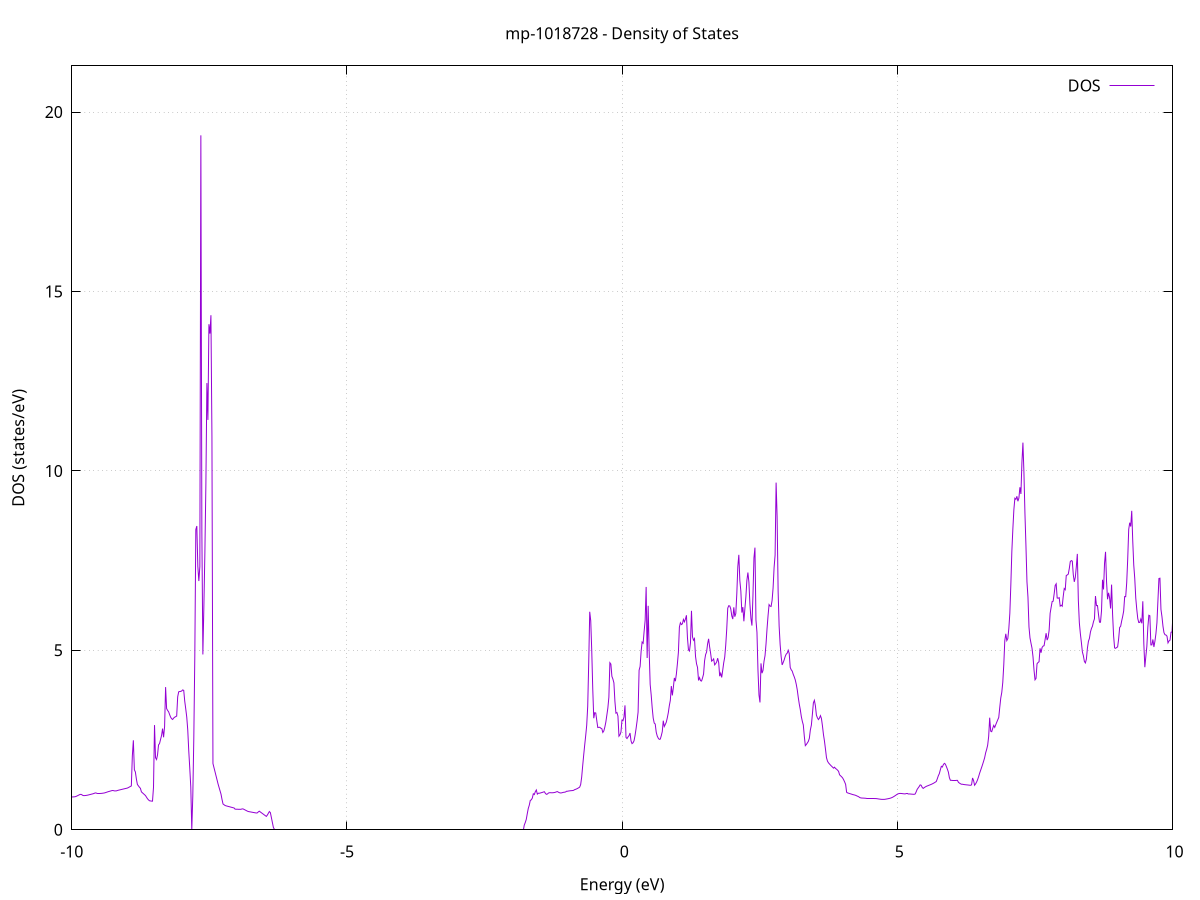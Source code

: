 set title 'mp-1018728 - Density of States'
set xlabel 'Energy (eV)'
set ylabel 'DOS (states/eV)'
set grid
set xrange [-10:10]
set yrange [0:21.287]
set xzeroaxis lt -1
set terminal png size 800,600
set output 'mp-1018728_dos_gnuplot.png'
plot '-' using 1:2 with lines title 'DOS'
-21.365700 0.000000
-21.347400 0.000000
-21.329000 0.000000
-21.310700 0.000000
-21.292400 0.000000
-21.274100 0.000000
-21.255800 0.000000
-21.237500 0.000000
-21.219200 0.000000
-21.200900 0.000000
-21.182600 0.000000
-21.164300 0.000000
-21.146000 0.000000
-21.127700 0.000000
-21.109400 0.000000
-21.091100 0.000000
-21.072800 0.000000
-21.054500 0.000000
-21.036200 0.000000
-21.017900 0.000000
-20.999500 0.000000
-20.981200 0.000000
-20.962900 0.000000
-20.944600 0.000000
-20.926300 0.000000
-20.908000 0.000000
-20.889700 0.000000
-20.871400 0.000000
-20.853100 0.000000
-20.834800 0.000000
-20.816500 0.000000
-20.798200 0.000000
-20.779900 0.000000
-20.761600 0.000000
-20.743300 0.000000
-20.725000 0.000000
-20.706700 0.000000
-20.688400 0.000000
-20.670100 0.000000
-20.651700 0.000000
-20.633400 0.000000
-20.615100 0.000000
-20.596800 0.000000
-20.578500 0.000000
-20.560200 0.000000
-20.541900 0.000000
-20.523600 0.000000
-20.505300 0.000000
-20.487000 0.000000
-20.468700 0.000000
-20.450400 0.000000
-20.432100 0.000000
-20.413800 0.000000
-20.395500 0.000000
-20.377200 0.000000
-20.358900 0.000000
-20.340600 0.000000
-20.322200 0.000000
-20.303900 0.000000
-20.285600 0.000000
-20.267300 0.000000
-20.249000 0.000000
-20.230700 0.000000
-20.212400 0.000000
-20.194100 0.000000
-20.175800 0.000000
-20.157500 0.000000
-20.139200 0.000000
-20.120900 0.000000
-20.102600 0.000000
-20.084300 0.000000
-20.066000 0.000000
-20.047700 0.000000
-20.029400 0.000000
-20.011100 0.000000
-19.992800 0.000000
-19.974400 0.000000
-19.956100 0.000000
-19.937800 0.000000
-19.919500 0.000000
-19.901200 0.000000
-19.882900 0.000000
-19.864600 0.000000
-19.846300 0.000000
-19.828000 0.000000
-19.809700 0.000000
-19.791400 0.000000
-19.773100 0.000000
-19.754800 0.000000
-19.736500 0.000000
-19.718200 0.000000
-19.699900 31.959600
-19.681600 69.234400
-19.663300 69.185500
-19.644900 76.437400
-19.626600 83.557700
-19.608300 205.511500
-19.590000 133.258900
-19.571700 0.000000
-19.553400 0.000000
-19.535100 0.000000
-19.516800 0.000000
-19.498500 0.000000
-19.480200 0.000000
-19.461900 0.000000
-19.443600 0.000000
-19.425300 0.000000
-19.407000 0.000000
-19.388700 0.000000
-19.370400 0.000000
-19.352100 0.000000
-19.333800 0.000000
-19.315400 0.000000
-19.297100 0.000000
-19.278800 0.000000
-19.260500 0.000000
-19.242200 0.000000
-19.223900 0.000000
-19.205600 0.000000
-19.187300 0.000000
-19.169000 0.000000
-19.150700 0.000000
-19.132400 0.000000
-19.114100 0.000000
-19.095800 0.000000
-19.077500 0.000000
-19.059200 0.000000
-19.040900 0.000000
-19.022600 0.000000
-19.004300 0.000000
-18.986000 0.000000
-18.967600 0.000000
-18.949300 0.000000
-18.931000 0.000000
-18.912700 0.000000
-18.894400 0.000000
-18.876100 0.000000
-18.857800 0.000000
-18.839500 0.000000
-18.821200 0.000000
-18.802900 0.000000
-18.784600 0.000000
-18.766300 0.000000
-18.748000 0.000000
-18.729700 0.000000
-18.711400 0.000000
-18.693100 0.000000
-18.674800 0.000000
-18.656500 0.000000
-18.638100 0.000000
-18.619800 0.000000
-18.601500 0.000000
-18.583200 0.000000
-18.564900 0.000000
-18.546600 0.000000
-18.528300 0.000000
-18.510000 0.000000
-18.491700 0.000000
-18.473400 0.000000
-18.455100 0.000000
-18.436800 0.000000
-18.418500 0.000000
-18.400200 0.000000
-18.381900 0.000000
-18.363600 0.000000
-18.345300 0.000000
-18.327000 0.000000
-18.308700 0.000000
-18.290300 0.000000
-18.272000 0.000000
-18.253700 0.000000
-18.235400 0.000000
-18.217100 0.000000
-18.198800 0.000000
-18.180500 0.000000
-18.162200 0.000000
-18.143900 0.000000
-18.125600 0.000000
-18.107300 0.000000
-18.089000 0.000000
-18.070700 0.000000
-18.052400 0.000000
-18.034100 0.000000
-18.015800 0.000000
-17.997500 0.000000
-17.979200 0.000000
-17.960800 0.000000
-17.942500 0.000000
-17.924200 0.000000
-17.905900 0.000000
-17.887600 0.000000
-17.869300 0.000000
-17.851000 0.000000
-17.832700 0.000000
-17.814400 0.000000
-17.796100 0.000000
-17.777800 0.000000
-17.759500 0.000000
-17.741200 0.000000
-17.722900 0.000000
-17.704600 0.000000
-17.686300 0.000000
-17.668000 0.000000
-17.649700 0.000000
-17.631400 0.000000
-17.613000 0.000000
-17.594700 0.000000
-17.576400 0.000000
-17.558100 0.000000
-17.539800 0.000000
-17.521500 0.000000
-17.503200 0.000000
-17.484900 0.000000
-17.466600 0.000000
-17.448300 0.000000
-17.430000 0.000000
-17.411700 0.000000
-17.393400 0.000000
-17.375100 0.000000
-17.356800 0.000000
-17.338500 0.000000
-17.320200 0.000000
-17.301900 0.000000
-17.283500 0.000000
-17.265200 0.000000
-17.246900 0.000000
-17.228600 0.000000
-17.210300 0.000000
-17.192000 0.000000
-17.173700 0.000000
-17.155400 0.000000
-17.137100 0.000000
-17.118800 0.000000
-17.100500 0.000000
-17.082200 0.000000
-17.063900 0.000000
-17.045600 0.000000
-17.027300 0.000000
-17.009000 0.000000
-16.990700 0.000000
-16.972400 0.000000
-16.954100 0.000000
-16.935700 0.000000
-16.917400 0.000000
-16.899100 0.000000
-16.880800 0.000000
-16.862500 0.000000
-16.844200 0.000000
-16.825900 0.000000
-16.807600 0.000000
-16.789300 0.000000
-16.771000 0.000000
-16.752700 0.000000
-16.734400 0.000000
-16.716100 0.000000
-16.697800 0.000000
-16.679500 0.000000
-16.661200 0.000000
-16.642900 0.000000
-16.624600 0.000000
-16.606200 0.000000
-16.587900 0.000000
-16.569600 0.000000
-16.551300 0.000000
-16.533000 0.000000
-16.514700 0.000000
-16.496400 0.000000
-16.478100 0.000000
-16.459800 0.000000
-16.441500 0.000000
-16.423200 0.000000
-16.404900 0.000000
-16.386600 0.000000
-16.368300 0.000000
-16.350000 0.000000
-16.331700 0.000000
-16.313400 0.000000
-16.295100 0.000000
-16.276700 0.000000
-16.258400 0.000000
-16.240100 0.000000
-16.221800 0.000000
-16.203500 0.000000
-16.185200 0.000000
-16.166900 0.000000
-16.148600 0.000000
-16.130300 0.000000
-16.112000 0.000000
-16.093700 0.000000
-16.075400 0.000000
-16.057100 0.000000
-16.038800 0.000000
-16.020500 0.000000
-16.002200 0.000000
-15.983900 0.000000
-15.965600 0.000000
-15.947300 0.000000
-15.928900 0.000000
-15.910600 0.000000
-15.892300 0.000000
-15.874000 0.000000
-15.855700 0.000000
-15.837400 0.000000
-15.819100 0.000000
-15.800800 0.000000
-15.782500 0.000000
-15.764200 0.000000
-15.745900 0.000000
-15.727600 0.000000
-15.709300 0.000000
-15.691000 0.000000
-15.672700 0.000000
-15.654400 0.000000
-15.636100 0.000000
-15.617800 0.000000
-15.599400 0.000000
-15.581100 0.000000
-15.562800 0.000000
-15.544500 0.000000
-15.526200 0.000000
-15.507900 0.000000
-15.489600 0.000000
-15.471300 0.000000
-15.453000 0.000000
-15.434700 0.000000
-15.416400 0.000000
-15.398100 0.000000
-15.379800 0.000000
-15.361500 0.000000
-15.343200 0.000000
-15.324900 0.000000
-15.306600 0.000000
-15.288300 0.000000
-15.270000 0.000000
-15.251600 0.000000
-15.233300 0.000000
-15.215000 0.000000
-15.196700 0.000000
-15.178400 0.000000
-15.160100 0.000000
-15.141800 0.000000
-15.123500 0.000000
-15.105200 0.000000
-15.086900 0.000000
-15.068600 0.000000
-15.050300 0.000000
-15.032000 0.000000
-15.013700 0.000000
-14.995400 0.000000
-14.977100 0.000000
-14.958800 0.000000
-14.940500 0.000000
-14.922100 0.000000
-14.903800 0.000000
-14.885500 0.000000
-14.867200 0.000000
-14.848900 0.000000
-14.830600 0.000000
-14.812300 0.000000
-14.794000 0.000000
-14.775700 0.000000
-14.757400 0.000000
-14.739100 0.000000
-14.720800 0.000000
-14.702500 0.000000
-14.684200 0.000000
-14.665900 0.000000
-14.647600 0.000000
-14.629300 0.000000
-14.611000 0.000000
-14.592700 0.000000
-14.574300 0.000000
-14.556000 0.000000
-14.537700 0.000000
-14.519400 0.000000
-14.501100 0.000000
-14.482800 0.000000
-14.464500 0.000000
-14.446200 0.000000
-14.427900 0.000000
-14.409600 0.000000
-14.391300 0.000000
-14.373000 0.000000
-14.354700 0.000000
-14.336400 0.000000
-14.318100 0.000000
-14.299800 0.000000
-14.281500 0.000000
-14.263200 0.000000
-14.244800 0.000000
-14.226500 0.000000
-14.208200 0.000000
-14.189900 0.000000
-14.171600 0.000000
-14.153300 0.000000
-14.135000 0.000000
-14.116700 0.000000
-14.098400 0.000000
-14.080100 0.000000
-14.061800 0.000000
-14.043500 0.000000
-14.025200 0.000000
-14.006900 0.000000
-13.988600 0.000000
-13.970300 0.000000
-13.952000 0.000000
-13.933700 0.000000
-13.915300 0.000000
-13.897000 0.000000
-13.878700 0.000000
-13.860400 0.000000
-13.842100 0.000000
-13.823800 0.000000
-13.805500 0.000000
-13.787200 0.000000
-13.768900 0.000000
-13.750600 0.000000
-13.732300 0.000000
-13.714000 0.000000
-13.695700 0.000000
-13.677400 0.000000
-13.659100 0.000000
-13.640800 0.000000
-13.622500 0.000000
-13.604200 0.000000
-13.585900 0.000000
-13.567500 0.000000
-13.549200 0.000000
-13.530900 0.000000
-13.512600 0.000000
-13.494300 0.000000
-13.476000 0.000000
-13.457700 0.000000
-13.439400 0.000000
-13.421100 0.000000
-13.402800 0.000000
-13.384500 0.000000
-13.366200 0.000000
-13.347900 0.000000
-13.329600 0.000000
-13.311300 0.000000
-13.293000 0.000000
-13.274700 0.000000
-13.256400 0.000000
-13.238000 0.000000
-13.219700 0.000000
-13.201400 0.000000
-13.183100 0.000000
-13.164800 0.000000
-13.146500 0.000000
-13.128200 0.000000
-13.109900 0.000000
-13.091600 0.000000
-13.073300 0.000000
-13.055000 0.000000
-13.036700 0.000000
-13.018400 0.000000
-13.000100 0.000000
-12.981800 0.000000
-12.963500 0.000000
-12.945200 0.000000
-12.926900 0.000000
-12.908600 0.000000
-12.890200 0.000000
-12.871900 0.000000
-12.853600 0.000000
-12.835300 0.000000
-12.817000 0.000000
-12.798700 0.000000
-12.780400 0.000000
-12.762100 0.000000
-12.743800 0.000000
-12.725500 0.000000
-12.707200 0.000000
-12.688900 0.000000
-12.670600 0.000000
-12.652300 0.000000
-12.634000 0.000000
-12.615700 0.000000
-12.597400 0.000000
-12.579100 0.000000
-12.560700 0.000000
-12.542400 0.000000
-12.524100 0.000000
-12.505800 0.000000
-12.487500 0.000000
-12.469200 0.000000
-12.450900 0.000000
-12.432600 0.000000
-12.414300 0.000000
-12.396000 0.000000
-12.377700 0.000000
-12.359400 0.000000
-12.341100 0.000000
-12.322800 0.000000
-12.304500 0.000000
-12.286200 0.000000
-12.267900 0.000000
-12.249600 0.000000
-12.231300 0.000000
-12.212900 0.000000
-12.194600 0.000000
-12.176300 0.000000
-12.158000 0.000000
-12.139700 0.000000
-12.121400 0.000000
-12.103100 0.000000
-12.084800 0.000000
-12.066500 0.000000
-12.048200 0.000000
-12.029900 0.000000
-12.011600 0.000000
-11.993300 0.000000
-11.975000 0.000000
-11.956700 0.000000
-11.938400 0.000000
-11.920100 0.000000
-11.901800 0.000000
-11.883400 0.000000
-11.865100 0.000000
-11.846800 0.000000
-11.828500 0.000000
-11.810200 0.000000
-11.791900 0.000000
-11.773600 0.000000
-11.755300 0.000000
-11.737000 0.000000
-11.718700 0.000000
-11.700400 0.000000
-11.682100 0.000000
-11.663800 0.000000
-11.645500 0.000000
-11.627200 0.000000
-11.608900 0.000000
-11.590600 0.000000
-11.572300 0.000000
-11.554000 0.000000
-11.535600 0.000000
-11.517300 0.000000
-11.499000 0.000000
-11.480700 0.000000
-11.462400 0.000000
-11.444100 0.000000
-11.425800 0.000000
-11.407500 0.000000
-11.389200 0.000000
-11.370900 0.000000
-11.352600 0.000000
-11.334300 0.000000
-11.316000 0.000000
-11.297700 0.000000
-11.279400 0.000000
-11.261100 0.000000
-11.242800 0.000000
-11.224500 0.000000
-11.206100 0.000000
-11.187800 0.000000
-11.169500 0.000000
-11.151200 0.000000
-11.132900 0.000000
-11.114600 0.000000
-11.096300 0.000000
-11.078000 0.000000
-11.059700 0.000000
-11.041400 0.000000
-11.023100 0.000000
-11.004800 0.000000
-10.986500 0.000000
-10.968200 0.000000
-10.949900 0.000000
-10.931600 0.000000
-10.913300 0.000000
-10.895000 0.000000
-10.876600 0.000000
-10.858300 0.000000
-10.840000 0.000000
-10.821700 0.000000
-10.803400 0.000000
-10.785100 0.000000
-10.766800 0.000000
-10.748500 0.000000
-10.730200 0.000000
-10.711900 0.000000
-10.693600 0.000000
-10.675300 0.000000
-10.657000 0.000000
-10.638700 0.000000
-10.620400 0.000000
-10.602100 0.000000
-10.583800 0.000000
-10.565500 0.000000
-10.547200 0.000000
-10.528800 0.000000
-10.510500 0.000000
-10.492200 0.000000
-10.473900 0.000000
-10.455600 0.000000
-10.437300 0.000000
-10.419000 0.000000
-10.400700 0.000000
-10.382400 0.000000
-10.364100 0.000000
-10.345800 0.000000
-10.327500 0.154800
-10.309200 0.490000
-10.290900 0.764200
-10.272600 0.912400
-10.254300 0.864900
-10.236000 0.854600
-10.217700 0.931000
-10.199300 0.957400
-10.181000 0.934100
-10.162700 0.889900
-10.144400 0.871800
-10.126100 0.888000
-10.107800 0.904200
-10.089500 0.920900
-10.071200 0.943000
-10.052900 0.962800
-10.034600 0.956900
-10.016300 0.933200
-9.998000 0.914900
-9.979700 0.915200
-9.961400 0.917300
-9.943100 0.919800
-9.924800 0.928100
-9.906500 0.941200
-9.888200 0.955300
-9.869900 0.969300
-9.851500 0.983400
-9.833200 0.987200
-9.814900 0.973500
-9.796600 0.955200
-9.778300 0.951400
-9.760000 0.953900
-9.741700 0.957400
-9.723400 0.961700
-9.705100 0.967600
-9.686800 0.974800
-9.668500 0.982000
-9.650200 0.989200
-9.631900 0.996400
-9.613600 1.003600
-9.595300 1.013400
-9.577000 1.025200
-9.558700 1.024600
-9.540400 1.013400
-9.522000 1.009900
-9.503700 1.010900
-9.485400 1.011900
-9.467100 1.013500
-9.448800 1.016700
-9.430500 1.020700
-9.412200 1.025100
-9.393900 1.032300
-9.375600 1.042000
-9.357300 1.051700
-9.339000 1.060800
-9.320700 1.069100
-9.302400 1.077300
-9.284100 1.085400
-9.265800 1.093600
-9.247500 1.093500
-9.229200 1.084500
-9.210900 1.082400
-9.192600 1.083300
-9.174200 1.093000
-9.155900 1.101200
-9.137600 1.108000
-9.119300 1.114800
-9.101000 1.121700
-9.082700 1.128500
-9.064400 1.135300
-9.046100 1.141900
-9.027800 1.148500
-9.009500 1.155100
-8.991200 1.161900
-8.972900 1.174600
-8.954600 1.190800
-8.936300 1.206900
-8.918000 1.221100
-8.899700 2.062400
-8.881400 2.493300
-8.863100 1.672700
-8.844700 1.610600
-8.826400 1.414900
-8.808100 1.263300
-8.789800 1.224300
-8.771500 1.186700
-8.753200 1.155200
-8.734900 1.056500
-8.716600 1.030900
-8.698300 1.005300
-8.680000 0.979800
-8.661700 0.954200
-8.643400 0.910100
-8.625100 0.866100
-8.606800 0.834000
-8.588500 0.809000
-8.570200 0.803900
-8.551900 0.798800
-8.533600 0.797800
-8.515200 1.183300
-8.496900 2.918100
-8.478600 2.008400
-8.460300 1.957300
-8.442000 2.087300
-8.423700 2.364000
-8.405400 2.404500
-8.387100 2.517100
-8.368800 2.628100
-8.350500 2.818900
-8.332200 2.577700
-8.313900 2.872400
-8.295600 3.976400
-8.277300 3.378000
-8.259000 3.325800
-8.240700 3.287300
-8.222400 3.209700
-8.204100 3.137600
-8.185800 3.094300
-8.167400 3.073700
-8.149100 3.113200
-8.130800 3.136800
-8.112500 3.152600
-8.094200 3.168600
-8.075900 3.705100
-8.057600 3.844500
-8.039300 3.852800
-8.021000 3.855800
-8.002700 3.868200
-7.984400 3.898100
-7.966100 3.884000
-7.947800 3.584000
-7.929500 3.369200
-7.911200 3.139300
-7.892900 2.780400
-7.874600 2.194500
-7.856300 1.715600
-7.837900 1.190700
-7.819600 0.000500
-7.801300 0.940800
-7.783000 2.554900
-7.764700 4.842600
-7.746400 8.367800
-7.728100 8.464200
-7.709800 7.341800
-7.691500 6.932000
-7.673200 7.334300
-7.654900 19.352200
-7.636600 8.303800
-7.618300 4.884600
-7.600000 6.230200
-7.581700 7.725600
-7.563400 9.643200
-7.545100 12.447300
-7.526800 11.420800
-7.508500 14.088300
-7.490100 13.826600
-7.471800 14.338600
-7.453500 10.956500
-7.435200 1.846800
-7.416900 1.734600
-7.398600 1.622300
-7.380300 1.510100
-7.362000 1.397700
-7.343700 1.285500
-7.325400 1.186700
-7.307100 1.090300
-7.288800 0.993900
-7.270500 0.845900
-7.252200 0.719100
-7.233900 0.698300
-7.215600 0.677600
-7.197300 0.667600
-7.179000 0.660000
-7.160600 0.652400
-7.142300 0.644800
-7.124000 0.637200
-7.105700 0.629700
-7.087400 0.622100
-7.069100 0.614500
-7.050800 0.606900
-7.032500 0.574200
-7.014200 0.573300
-6.995900 0.572300
-6.977600 0.571400
-6.959300 0.570400
-6.941000 0.569500
-6.922700 0.572700
-6.904400 0.582200
-6.886100 0.580300
-6.867800 0.565700
-6.849500 0.551200
-6.831200 0.536600
-6.812800 0.522000
-6.794500 0.509100
-6.776200 0.503900
-6.757900 0.498700
-6.739600 0.493500
-6.721300 0.488300
-6.703000 0.483000
-6.684700 0.477800
-6.666400 0.472600
-6.648100 0.467400
-6.629800 0.470300
-6.611500 0.497000
-6.593200 0.518000
-6.574900 0.497200
-6.556600 0.476400
-6.538300 0.455600
-6.520000 0.434800
-6.501700 0.414000
-6.483300 0.393200
-6.465000 0.372400
-6.446700 0.410000
-6.428400 0.459200
-6.410100 0.508400
-6.391800 0.478300
-6.373500 0.340500
-6.355200 0.202700
-6.336900 0.064900
-6.318600 0.000000
-6.300300 0.000000
-6.282000 0.000000
-6.263700 0.000000
-6.245400 0.000000
-6.227100 0.000000
-6.208800 0.000000
-6.190500 0.000000
-6.172200 0.000000
-6.153900 0.000000
-6.135500 0.000000
-6.117200 0.000000
-6.098900 0.000000
-6.080600 0.000000
-6.062300 0.000000
-6.044000 0.000000
-6.025700 0.000000
-6.007400 0.000000
-5.989100 0.000000
-5.970800 0.000000
-5.952500 0.000000
-5.934200 0.000000
-5.915900 0.000000
-5.897600 0.000000
-5.879300 0.000000
-5.861000 0.000000
-5.842700 0.000000
-5.824400 0.000000
-5.806000 0.000000
-5.787700 0.000000
-5.769400 0.000000
-5.751100 0.000000
-5.732800 0.000000
-5.714500 0.000000
-5.696200 0.000000
-5.677900 0.000000
-5.659600 0.000000
-5.641300 0.000000
-5.623000 0.000000
-5.604700 0.000000
-5.586400 0.000000
-5.568100 0.000000
-5.549800 0.000000
-5.531500 0.000000
-5.513200 0.000000
-5.494900 0.000000
-5.476500 0.000000
-5.458200 0.000000
-5.439900 0.000000
-5.421600 0.000000
-5.403300 0.000000
-5.385000 0.000000
-5.366700 0.000000
-5.348400 0.000000
-5.330100 0.000000
-5.311800 0.000000
-5.293500 0.000000
-5.275200 0.000000
-5.256900 0.000000
-5.238600 0.000000
-5.220300 0.000000
-5.202000 0.000000
-5.183700 0.000000
-5.165400 0.000000
-5.147100 0.000000
-5.128700 0.000000
-5.110400 0.000000
-5.092100 0.000000
-5.073800 0.000000
-5.055500 0.000000
-5.037200 0.000000
-5.018900 0.000000
-5.000600 0.000000
-4.982300 0.000000
-4.964000 0.000000
-4.945700 0.000000
-4.927400 0.000000
-4.909100 0.000000
-4.890800 0.000000
-4.872500 0.000000
-4.854200 0.000000
-4.835900 0.000000
-4.817600 0.000000
-4.799200 0.000000
-4.780900 0.000000
-4.762600 0.000000
-4.744300 0.000000
-4.726000 0.000000
-4.707700 0.000000
-4.689400 0.000000
-4.671100 0.000000
-4.652800 0.000000
-4.634500 0.000000
-4.616200 0.000000
-4.597900 0.000000
-4.579600 0.000000
-4.561300 0.000000
-4.543000 0.000000
-4.524700 0.000000
-4.506400 0.000000
-4.488100 0.000000
-4.469800 0.000000
-4.451400 0.000000
-4.433100 0.000000
-4.414800 0.000000
-4.396500 0.000000
-4.378200 0.000000
-4.359900 0.000000
-4.341600 0.000000
-4.323300 0.000000
-4.305000 0.000000
-4.286700 0.000000
-4.268400 0.000000
-4.250100 0.000000
-4.231800 0.000000
-4.213500 0.000000
-4.195200 0.000000
-4.176900 0.000000
-4.158600 0.000000
-4.140300 0.000000
-4.121900 0.000000
-4.103600 0.000000
-4.085300 0.000000
-4.067000 0.000000
-4.048700 0.000000
-4.030400 0.000000
-4.012100 0.000000
-3.993800 0.000000
-3.975500 0.000000
-3.957200 0.000000
-3.938900 0.000000
-3.920600 0.000000
-3.902300 0.000000
-3.884000 0.000000
-3.865700 0.000000
-3.847400 0.000000
-3.829100 0.000000
-3.810800 0.000000
-3.792500 0.000000
-3.774100 0.000000
-3.755800 0.000000
-3.737500 0.000000
-3.719200 0.000000
-3.700900 0.000000
-3.682600 0.000000
-3.664300 0.000000
-3.646000 0.000000
-3.627700 0.000000
-3.609400 0.000000
-3.591100 0.000000
-3.572800 0.000000
-3.554500 0.000000
-3.536200 0.000000
-3.517900 0.000000
-3.499600 0.000000
-3.481300 0.000000
-3.463000 0.000000
-3.444600 0.000000
-3.426300 0.000000
-3.408000 0.000000
-3.389700 0.000000
-3.371400 0.000000
-3.353100 0.000000
-3.334800 0.000000
-3.316500 0.000000
-3.298200 0.000000
-3.279900 0.000000
-3.261600 0.000000
-3.243300 0.000000
-3.225000 0.000000
-3.206700 0.000000
-3.188400 0.000000
-3.170100 0.000000
-3.151800 0.000000
-3.133500 0.000000
-3.115100 0.000000
-3.096800 0.000000
-3.078500 0.000000
-3.060200 0.000000
-3.041900 0.000000
-3.023600 0.000000
-3.005300 0.000000
-2.987000 0.000000
-2.968700 0.000000
-2.950400 0.000000
-2.932100 0.000000
-2.913800 0.000000
-2.895500 0.000000
-2.877200 0.000000
-2.858900 0.000000
-2.840600 0.000000
-2.822300 0.000000
-2.804000 0.000000
-2.785700 0.000000
-2.767300 0.000000
-2.749000 0.000000
-2.730700 0.000000
-2.712400 0.000000
-2.694100 0.000000
-2.675800 0.000000
-2.657500 0.000000
-2.639200 0.000000
-2.620900 0.000000
-2.602600 0.000000
-2.584300 0.000000
-2.566000 0.000000
-2.547700 0.000000
-2.529400 0.000000
-2.511100 0.000000
-2.492800 0.000000
-2.474500 0.000000
-2.456200 0.000000
-2.437800 0.000000
-2.419500 0.000000
-2.401200 0.000000
-2.382900 0.000000
-2.364600 0.000000
-2.346300 0.000000
-2.328000 0.000000
-2.309700 0.000000
-2.291400 0.000000
-2.273100 0.000000
-2.254800 0.000000
-2.236500 0.000000
-2.218200 0.000000
-2.199900 0.000000
-2.181600 0.000000
-2.163300 0.000000
-2.145000 0.000000
-2.126700 0.000000
-2.108400 0.000000
-2.090000 0.000000
-2.071700 0.000000
-2.053400 0.000000
-2.035100 0.000000
-2.016800 0.000000
-1.998500 0.000000
-1.980200 0.000000
-1.961900 0.000000
-1.943600 0.000000
-1.925300 0.000000
-1.907000 0.000000
-1.888700 0.000000
-1.870400 0.000000
-1.852100 0.000000
-1.833800 0.000000
-1.815500 0.000000
-1.797200 0.000000
-1.778900 0.128300
-1.760500 0.201200
-1.742200 0.288600
-1.723900 0.447700
-1.705600 0.594800
-1.687300 0.685100
-1.669000 0.819000
-1.650700 0.834900
-1.632400 0.883000
-1.614100 1.002700
-1.595800 0.982100
-1.577500 1.061600
-1.559200 1.109200
-1.540900 0.993800
-1.522600 1.019100
-1.504300 1.018200
-1.486000 1.025200
-1.467700 1.033500
-1.449400 1.041500
-1.431100 1.052600
-1.412700 1.059700
-1.394400 1.013500
-1.376100 0.987600
-1.357800 0.996700
-1.339500 1.023900
-1.321200 1.032300
-1.302900 1.033000
-1.284600 1.030900
-1.266300 1.031500
-1.248000 1.033900
-1.229700 1.039300
-1.211400 1.046100
-1.193100 1.058300
-1.174800 1.063500
-1.156500 1.044800
-1.138200 1.032500
-1.119900 1.025800
-1.101600 1.028000
-1.083200 1.036100
-1.064900 1.044100
-1.046600 1.047100
-1.028300 1.053300
-1.010000 1.073000
-0.991700 1.074300
-0.973400 1.080400
-0.955100 1.084600
-0.936800 1.088000
-0.918500 1.090900
-0.900200 1.092600
-0.881900 1.099500
-0.863600 1.118000
-0.845300 1.127800
-0.827000 1.139200
-0.808700 1.153700
-0.790400 1.170200
-0.772100 1.188100
-0.753800 1.259200
-0.735400 1.466700
-0.717100 1.781600
-0.698800 2.080300
-0.680500 2.360600
-0.662200 2.623800
-0.643900 2.912300
-0.625600 3.443600
-0.607300 4.655000
-0.589000 6.074800
-0.570700 5.826200
-0.552400 4.995600
-0.534100 3.923600
-0.515800 3.108400
-0.497500 3.262900
-0.479200 3.253600
-0.460900 3.042800
-0.442600 2.849600
-0.424300 2.855100
-0.405900 2.856300
-0.387600 2.830200
-0.369300 2.816400
-0.351000 2.712200
-0.332700 2.755000
-0.314400 2.861800
-0.296100 3.002000
-0.277800 3.197100
-0.259500 3.394100
-0.241200 3.693200
-0.222900 4.656000
-0.204600 4.616700
-0.186300 4.275000
-0.168000 4.200700
-0.149700 4.094100
-0.131400 3.579800
-0.113100 3.250400
-0.094800 3.266500
-0.076400 3.167600
-0.058100 2.607700
-0.039800 2.645200
-0.021500 2.724200
-0.003200 3.055600
0.015100 3.040000
0.033400 3.142000
0.051700 3.466600
0.070000 2.573200
0.088300 2.542600
0.106600 2.586900
0.124900 2.622200
0.143200 2.695800
0.161500 2.475100
0.179800 2.401200
0.198100 2.424100
0.216400 2.481600
0.234700 2.629900
0.253000 2.817500
0.271400 3.030100
0.289700 3.278700
0.308000 4.446000
0.326300 4.551100
0.344600 4.967000
0.362900 5.231000
0.381200 5.198200
0.399500 5.532500
0.417800 5.831300
0.436100 6.766700
0.454400 4.786400
0.472700 6.240600
0.491000 4.973200
0.509300 4.050800
0.527600 3.758800
0.545900 3.401800
0.564200 3.113200
0.582500 2.974800
0.600900 2.947500
0.619200 2.719200
0.637500 2.612100
0.655800 2.554000
0.674100 2.519800
0.692400 2.525800
0.710700 2.617300
0.729000 2.734500
0.747300 3.039300
0.765600 2.877300
0.783900 2.933600
0.802200 2.998500
0.820500 3.119700
0.838800 3.263200
0.857100 3.457500
0.875400 3.606500
0.893700 4.005100
0.912000 3.743700
0.930300 3.962300
0.948700 4.231400
0.967000 4.140200
0.985300 4.340800
1.003600 4.621900
1.021900 4.941300
1.040200 5.646400
1.058500 5.770100
1.076800 5.718600
1.095100 5.739700
1.113400 5.861200
1.131700 5.793600
1.150000 5.870600
1.168300 5.977200
1.186600 5.353900
1.204900 5.013800
1.223200 4.980500
1.241500 5.211500
1.259800 6.101900
1.278200 5.376800
1.296500 5.281500
1.314800 5.328300
1.333100 4.834600
1.351400 4.626400
1.369700 4.524300
1.388000 4.161500
1.406300 4.239800
1.424600 4.154300
1.442900 4.144700
1.461200 4.233600
1.479500 4.339900
1.497800 4.707300
1.516100 4.879300
1.534400 4.952400
1.552700 5.181300
1.571000 5.321600
1.589300 5.099200
1.607600 4.918800
1.626000 4.699800
1.644300 4.725600
1.662600 4.762000
1.680900 4.595100
1.699200 4.628600
1.717500 4.675400
1.735800 4.781100
1.754100 4.659400
1.772400 4.280100
1.790700 4.363000
1.809000 4.245100
1.827300 4.444000
1.845600 4.654100
1.863900 4.811200
1.882200 5.145200
1.900500 5.592900
1.918800 6.175400
1.937100 6.244200
1.955500 6.235600
1.973800 6.154500
1.992100 5.958500
2.010400 5.871300
2.028700 6.198600
2.047000 5.937800
2.065300 6.026600
2.083600 6.585600
2.101900 7.336000
2.120200 7.662100
2.138500 6.944000
2.156800 6.651400
2.175100 6.052600
2.193400 6.205200
2.211700 5.810000
2.230000 6.156900
2.248300 6.492800
2.266600 6.951700
2.285000 7.168000
2.303300 6.899800
2.321600 6.288400
2.339900 5.889900
2.358200 5.690200
2.376500 6.506100
2.394800 7.576800
2.413100 7.862200
2.431400 5.845700
2.449700 5.502100
2.468000 4.447500
2.486300 3.756800
2.504600 3.548400
2.522900 4.637700
2.541200 4.363400
2.559500 4.439000
2.577800 4.694400
2.596100 4.851300
2.614400 5.179800
2.632800 5.603800
2.651100 5.965200
2.669400 6.274400
2.687700 6.234000
2.706000 6.222800
2.724300 6.388000
2.742600 6.734800
2.760900 7.306900
2.779200 7.651700
2.797500 9.674100
2.815800 8.726200
2.834100 6.647600
2.852400 5.678800
2.870700 5.164700
2.889000 4.827300
2.907300 4.594200
2.925600 4.660200
2.943900 4.732700
2.962300 4.827700
2.980600 4.893300
2.998900 4.921300
3.017200 5.002900
3.035500 4.917200
3.053800 4.523200
3.072100 4.458800
3.090400 4.421100
3.108700 4.332300
3.127000 4.261800
3.145300 4.178300
3.163600 4.055300
3.181900 3.898100
3.200200 3.687800
3.218500 3.501600
3.236800 3.349400
3.255100 3.159400
3.273400 3.024300
3.291700 2.921200
3.310100 2.603300
3.328400 2.344200
3.346700 2.376100
3.365000 2.418800
3.383300 2.463800
3.401600 2.550000
3.419900 2.783700
3.438200 2.915100
3.456500 3.215300
3.474800 3.536500
3.493100 3.607600
3.511400 3.455200
3.529700 3.195300
3.548000 3.120000
3.566300 3.071200
3.584600 3.109800
3.602900 3.180100
3.621200 3.101300
3.639600 2.894500
3.657900 2.653500
3.676200 2.471200
3.694500 2.248200
3.712800 2.009500
3.731100 1.912300
3.749400 1.865000
3.767700 1.832700
3.786000 1.802000
3.804300 1.773300
3.822600 1.746600
3.840900 1.717400
3.859200 1.743800
3.877500 1.707900
3.895800 1.688500
3.914100 1.661200
3.932400 1.628200
3.950700 1.532300
3.969000 1.504700
3.987400 1.477400
4.005700 1.446000
4.024000 1.395700
4.042300 1.334700
4.060600 1.265800
4.078900 1.044400
4.097200 1.027000
4.115500 1.018200
4.133800 1.009400
4.152100 1.000300
4.170400 0.991500
4.188700 0.981500
4.207000 0.974900
4.225300 0.967900
4.243600 0.959100
4.261900 0.945400
4.280200 0.933200
4.298500 0.920300
4.316900 0.897500
4.335200 0.888900
4.353500 0.884200
4.371800 0.883300
4.390100 0.881800
4.408400 0.879700
4.426700 0.877700
4.445000 0.872500
4.463300 0.872600
4.481600 0.872700
4.499900 0.872600
4.518200 0.872400
4.536500 0.871900
4.554800 0.871300
4.573100 0.871000
4.591400 0.870300
4.609700 0.869300
4.628000 0.867000
4.646300 0.861900
4.664700 0.857600
4.683000 0.853400
4.701300 0.849800
4.719600 0.847400
4.737900 0.846800
4.756200 0.846400
4.774500 0.849400
4.792800 0.854100
4.811100 0.859500
4.829400 0.864700
4.847700 0.871100
4.866000 0.877600
4.884300 0.886500
4.902600 0.898000
4.920900 0.912100
4.939200 0.928800
4.957500 0.947000
4.975800 0.966600
4.994200 0.986200
5.012500 1.000700
5.030800 1.009800
5.049100 1.013400
5.067400 1.011900
5.085700 1.008800
5.104000 1.004900
5.122300 1.001500
5.140600 0.999500
5.158900 0.998200
5.177200 0.998100
5.195500 0.998600
5.213800 0.998200
5.232100 0.996800
5.250400 0.994500
5.268700 0.991600
5.287000 0.989400
5.305300 0.987700
5.323700 0.996900
5.342000 1.055300
5.360300 1.125500
5.378600 1.165200
5.396900 1.204200
5.415200 1.251100
5.433500 1.239900
5.451800 1.181000
5.470100 1.152800
5.488400 1.174700
5.506700 1.192600
5.525000 1.208400
5.543300 1.220800
5.561600 1.231300
5.579900 1.243000
5.598200 1.254000
5.616500 1.265500
5.634800 1.278500
5.653100 1.293100
5.671500 1.309200
5.689800 1.326900
5.708100 1.345300
5.726400 1.421100
5.744700 1.504000
5.763000 1.563700
5.781300 1.669800
5.799600 1.768100
5.817900 1.748300
5.836200 1.814000
5.854500 1.850900
5.872800 1.830100
5.891100 1.761500
5.909400 1.690000
5.927700 1.606600
5.946000 1.452600
5.964300 1.378900
5.982600 1.377800
6.001000 1.374600
6.019300 1.372100
6.037600 1.370500
6.055900 1.370500
6.074200 1.377200
6.092500 1.376400
6.110800 1.322100
6.129100 1.300600
6.147400 1.282800
6.165700 1.268500
6.184000 1.268600
6.202300 1.263000
6.220600 1.258300
6.238900 1.254900
6.257200 1.251900
6.275500 1.249000
6.293800 1.245500
6.312100 1.242300
6.330400 1.239400
6.348800 1.251700
6.367100 1.443800
6.385400 1.373500
6.403700 1.241000
6.422000 1.277900
6.440300 1.329700
6.458600 1.396300
6.476900 1.479900
6.495200 1.575000
6.513500 1.656900
6.531800 1.738200
6.550100 1.823100
6.568400 1.913300
6.586700 2.008400
6.605000 2.144500
6.623300 2.238800
6.641600 2.358200
6.659900 2.602000
6.678300 3.123500
6.696600 2.748200
6.714900 2.733200
6.733200 2.825300
6.751500 2.908400
6.769800 2.852700
6.788100 2.926700
6.806400 2.995800
6.824700 3.063700
6.843000 3.129700
6.861300 3.409400
6.879600 3.670900
6.897900 3.827500
6.916200 4.105500
6.934500 4.603700
6.952800 5.270900
6.971100 5.461000
6.989400 5.272300
7.007700 5.327000
7.026100 5.606700
7.044400 6.033900
7.062700 6.832100
7.081000 7.757300
7.099300 8.382900
7.117600 8.914600
7.135900 9.238500
7.154200 9.208300
7.172500 9.293600
7.190800 9.155300
7.209100 9.243900
7.227400 9.545200
7.245700 9.357800
7.264000 10.234700
7.282300 10.789100
7.300600 9.949800
7.318900 8.815500
7.337200 7.915400
7.355600 6.910600
7.373900 6.479800
7.392200 5.654200
7.410500 5.348200
7.428800 5.199700
7.447100 5.062500
7.465400 4.820600
7.483700 4.450800
7.502000 4.178100
7.520300 4.218400
7.538600 4.625700
7.556900 4.660900
7.575200 4.682300
7.593500 5.055700
7.611800 4.933900
7.630100 5.079500
7.648400 5.118300
7.666700 5.129800
7.685100 5.299500
7.703400 5.478100
7.721700 5.285300
7.740000 5.356700
7.758300 5.557400
7.776600 6.031900
7.794900 6.200100
7.813200 6.359200
7.831500 6.369300
7.849800 6.574700
7.868100 6.807300
7.886400 6.853800
7.904700 6.458100
7.923000 6.452600
7.941300 6.468100
7.959600 6.232100
7.977900 6.257900
7.996200 6.229800
8.014500 6.502400
8.032900 6.722800
8.051200 6.690100
8.069500 7.085300
8.087800 7.101300
8.106100 7.123400
8.124400 7.275800
8.142700 7.473300
8.161000 7.501200
8.179300 7.486600
8.197600 7.104700
8.215900 6.908900
8.234200 7.035400
8.252500 7.330700
8.270800 7.687500
8.289100 6.397000
8.307400 5.767400
8.325700 5.465200
8.344000 5.225200
8.362400 4.957800
8.380700 4.849100
8.399000 4.690500
8.417300 4.649100
8.435600 4.755900
8.453900 5.059200
8.472200 5.249800
8.490500 5.334000
8.508800 5.508500
8.527100 5.608500
8.545400 5.672200
8.563700 5.795000
8.582000 5.877800
8.600300 6.513200
8.618600 6.246800
8.636900 6.248700
8.655200 6.002000
8.673500 5.785500
8.691800 5.783700
8.710200 6.103600
8.728500 6.966500
8.746800 6.698000
8.765100 7.425200
8.783400 7.745400
8.801700 6.913300
8.820000 6.423400
8.838300 6.603700
8.856600 6.470300
8.874900 6.165700
8.893200 6.830800
8.911500 6.003800
8.929800 5.403600
8.948100 5.067700
8.966400 5.055900
8.984700 5.079500
9.003000 5.095400
9.021300 5.315700
9.039700 5.637100
9.058000 5.671000
9.076300 5.818000
9.094600 5.942800
9.112900 6.097200
9.131200 6.499300
9.149500 6.495300
9.167800 6.881300
9.186100 7.538000
9.204400 8.371200
9.222700 8.557400
9.241000 8.451000
9.259300 8.887400
9.277600 8.050700
9.295900 7.379100
9.314200 7.004400
9.332500 6.457500
9.350800 6.142600
9.369100 5.883800
9.387500 5.775000
9.405800 5.778900
9.424100 5.870000
9.442400 5.753100
9.460700 6.367900
9.479000 5.189400
9.497300 4.530300
9.515600 4.830900
9.533900 5.109400
9.552200 5.648600
9.570500 5.977800
9.588800 5.964100
9.607100 5.152000
9.625400 5.151400
9.643700 5.303800
9.662000 5.093800
9.680300 5.250500
9.698600 5.461100
9.717000 5.766600
9.735300 6.386800
9.753600 7.002400
9.771900 7.010600
9.790200 6.141800
9.808500 5.940100
9.826800 5.673700
9.845100 5.492500
9.863400 5.435500
9.881700 5.426900
9.900000 5.395300
9.918300 5.208100
9.936600 5.261900
9.954900 5.282500
9.973200 5.504400
9.991500 5.511300
10.009800 6.055000
10.028100 5.766700
10.046400 5.615400
10.064800 5.523000
10.083100 5.606700
10.101400 5.672800
10.119700 5.696900
10.138000 5.665500
10.156300 5.401800
10.174600 5.138500
10.192900 4.923000
10.211200 4.608200
10.229500 5.223800
10.247800 4.320900
10.266100 4.186500
10.284400 4.029700
10.302700 3.988900
10.321000 4.126700
10.339300 3.845600
10.357600 4.039600
10.375900 4.802300
10.394300 5.156100
10.412600 5.077400
10.430900 4.912700
10.449200 3.390600
10.467500 2.302200
10.485800 1.699200
10.504100 1.344600
10.522400 1.406300
10.540700 1.501700
10.559000 1.706700
10.577300 1.912500
10.595600 1.679200
10.613900 1.591000
10.632200 1.377900
10.650500 1.324500
10.668800 1.280200
10.687100 1.242200
10.705400 1.233500
10.723800 1.222400
10.742100 1.211400
10.760400 1.200500
10.778700 1.189800
10.797000 1.179200
10.815300 1.183400
10.833600 1.195600
10.851900 1.226500
10.870200 1.220300
10.888500 1.214300
10.906800 1.208000
10.925100 1.187600
10.943400 1.168900
10.961700 1.175500
10.980000 1.122600
10.998300 1.154800
11.016600 1.191900
11.034900 1.231900
11.053200 1.280300
11.071600 1.334200
11.089900 1.388100
11.108200 1.445000
11.126500 1.508400
11.144800 1.577800
11.163100 1.646600
11.181400 1.712600
11.199700 1.805900
11.218000 1.787400
11.236300 1.783900
11.254600 1.787600
11.272900 1.797400
11.291200 1.795000
11.309500 1.791600
11.327800 1.796500
11.346100 1.794400
11.364400 1.809500
11.382700 1.803700
11.401100 1.729100
11.419400 1.739400
11.437700 1.724200
11.456000 1.724200
11.474300 1.737400
11.492600 1.766900
11.510900 1.823700
11.529200 1.883300
11.547500 1.946800
11.565800 1.886700
11.584100 1.854600
11.602400 1.890000
11.620700 1.935400
11.639000 2.834300
11.657300 2.273800
11.675600 2.256200
11.693900 2.276100
11.712200 2.381700
11.730500 2.566300
11.748900 2.830900
11.767200 2.900600
11.785500 2.981500
11.803800 3.137500
11.822100 3.282200
11.840400 3.392900
11.858700 3.563200
11.877000 3.565900
11.895300 3.513700
11.913600 3.385500
11.931900 3.204300
11.950200 3.066500
11.968500 2.997700
11.986800 2.906400
12.005100 2.767300
12.023400 2.683900
12.041700 2.694800
12.060000 2.588600
12.078400 2.533200
12.096700 2.499000
12.115000 2.479600
12.133300 2.481200
12.151600 2.511600
12.169900 2.674500
12.188200 2.782400
12.206500 2.662300
12.224800 2.818800
12.243100 2.861100
12.261400 2.929900
12.279700 2.961600
12.298000 2.919700
12.316300 2.989000
12.334600 3.172800
12.352900 3.077700
12.371200 3.008100
12.389500 2.962200
12.407800 2.925800
12.426200 2.950300
12.444500 3.020400
12.462800 3.093300
12.481100 2.965600
12.499400 2.887000
12.517700 2.830300
12.536000 2.765700
12.554300 2.779600
12.572600 2.732700
12.590900 2.690000
12.609200 2.623100
12.627500 2.556300
12.645800 2.541100
12.664100 2.446800
12.682400 2.308300
12.700700 2.193900
12.719000 2.074100
12.737300 1.952800
12.755700 1.842200
12.774000 1.720200
12.792300 1.614600
12.810600 1.596000
12.828900 1.469200
12.847200 1.323300
12.865500 1.160500
12.883800 1.066000
12.902100 1.015100
12.920400 1.131300
12.938700 1.124600
12.957000 0.696700
12.975300 0.603500
12.993600 0.553900
13.011900 0.520000
13.030200 0.484300
13.048500 0.458900
13.066800 0.433100
13.085200 0.417000
13.103500 0.403100
13.121800 0.387500
13.140100 0.370200
13.158400 0.351300
13.176700 0.302600
13.195000 0.246000
13.213300 0.192000
13.231600 0.140700
13.249900 0.104500
13.268200 0.075300
13.286500 0.050400
13.304800 0.030000
13.323100 0.014000
13.341400 0.003500
13.359700 0.003200
13.378000 0.002800
13.396300 0.002500
13.414600 0.002200
13.433000 0.001900
13.451300 0.001700
13.469600 0.001400
13.487900 0.001100
13.506200 0.000900
13.524500 0.000700
13.542800 0.000400
13.561100 0.000200
13.579400 0.000000
13.597700 0.000000
13.616000 0.000000
13.634300 0.000000
13.652600 0.000000
13.670900 0.000000
13.689200 0.000000
13.707500 0.000000
13.725800 0.000000
13.744100 0.000000
13.762500 0.000000
13.780800 0.000000
13.799100 0.000000
13.817400 0.000000
13.835700 0.000000
13.854000 0.000000
13.872300 0.000000
13.890600 0.000000
13.908900 0.000000
13.927200 0.000000
13.945500 0.000000
13.963800 0.000000
13.982100 0.000000
14.000400 0.000000
14.018700 0.000000
14.037000 0.000000
14.055300 0.000000
14.073600 0.000000
14.091900 0.000000
14.110300 0.000000
14.128600 0.000000
14.146900 0.000000
14.165200 0.000000
14.183500 0.000000
14.201800 0.000000
14.220100 0.000000
14.238400 0.000000
14.256700 0.000000
14.275000 0.000000
14.293300 0.000000
14.311600 0.000000
14.329900 0.000000
14.348200 0.000000
14.366500 0.000000
14.384800 0.000000
14.403100 0.000000
14.421400 0.000000
14.439800 0.000000
14.458100 0.000000
14.476400 0.000000
14.494700 0.000000
14.513000 0.000000
14.531300 0.000000
14.549600 0.000000
14.567900 0.000000
14.586200 0.000000
14.604500 0.000000
14.622800 0.000000
14.641100 0.000000
14.659400 0.000000
14.677700 0.000000
14.696000 0.000000
14.714300 0.000000
14.732600 0.000000
14.750900 0.000000
14.769200 0.000000
14.787600 0.000000
14.805900 0.000000
14.824200 0.000000
14.842500 0.000000
14.860800 0.000000
14.879100 0.000000
14.897400 0.000000
14.915700 0.000000
14.934000 0.000000
14.952300 0.000000
14.970600 0.000000
14.988900 0.000000
15.007200 0.000000
15.025500 0.000000
15.043800 0.000000
15.062100 0.000000
15.080400 0.000000
15.098700 0.000000
15.117100 0.000000
15.135400 0.000000
15.153700 0.000000
15.172000 0.000000
15.190300 0.000000
15.208600 0.000000
15.226900 0.000000
15.245200 0.000000
e
